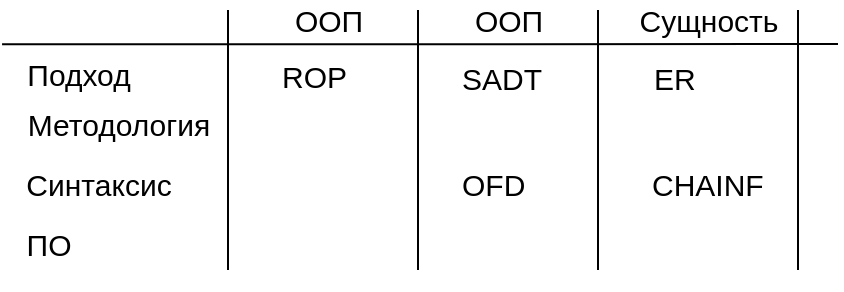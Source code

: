 <mxfile version="16.5.1" type="device"><diagram id="UQe1Q11k8eJiAj8bgKMy" name="Страница 1"><mxGraphModel dx="1038" dy="649" grid="1" gridSize="10" guides="1" tooltips="1" connect="1" arrows="1" fold="1" page="1" pageScale="1" pageWidth="827" pageHeight="1169" math="0" shadow="0"><root><mxCell id="0"/><mxCell id="1" parent="0"/><mxCell id="1XRjO0CYOXAUnPnGRaT1-10" value="&lt;font style=&quot;font-size: 15px&quot;&gt;Подход&lt;/font&gt;" style="text;html=1;align=center;verticalAlign=middle;resizable=0;points=[];autosize=1;strokeColor=none;fillColor=none;fontSize=35;" vertex="1" parent="1"><mxGeometry x="105" y="125" width="70" height="60" as="geometry"/></mxCell><mxCell id="1XRjO0CYOXAUnPnGRaT1-11" value="&lt;font style=&quot;font-size: 15px&quot;&gt;Методология&lt;/font&gt;" style="text;html=1;align=center;verticalAlign=middle;resizable=0;points=[];autosize=1;strokeColor=none;fillColor=none;fontSize=35;" vertex="1" parent="1"><mxGeometry x="105" y="150" width="110" height="60" as="geometry"/></mxCell><mxCell id="1XRjO0CYOXAUnPnGRaT1-12" value="&lt;font style=&quot;font-size: 15px&quot;&gt;Синтаксис&lt;/font&gt;" style="text;html=1;align=center;verticalAlign=middle;resizable=0;points=[];autosize=1;strokeColor=none;fillColor=none;fontSize=35;" vertex="1" parent="1"><mxGeometry x="105" y="180" width="90" height="60" as="geometry"/></mxCell><mxCell id="1XRjO0CYOXAUnPnGRaT1-13" value="&lt;font style=&quot;font-size: 15px&quot;&gt;ПО&lt;/font&gt;" style="text;html=1;align=center;verticalAlign=middle;resizable=0;points=[];autosize=1;strokeColor=none;fillColor=none;fontSize=35;" vertex="1" parent="1"><mxGeometry x="105" y="210" width="40" height="60" as="geometry"/></mxCell><mxCell id="1XRjO0CYOXAUnPnGRaT1-14" value="" style="endArrow=none;html=1;rounded=0;fontSize=15;" edge="1" parent="1"><mxGeometry width="50" height="50" relative="1" as="geometry"><mxPoint x="215" y="260" as="sourcePoint"/><mxPoint x="215" y="130" as="targetPoint"/></mxGeometry></mxCell><mxCell id="1XRjO0CYOXAUnPnGRaT1-15" value="" style="endArrow=none;html=1;rounded=0;fontSize=15;" edge="1" parent="1"><mxGeometry width="50" height="50" relative="1" as="geometry"><mxPoint x="310" y="260" as="sourcePoint"/><mxPoint x="310" y="130" as="targetPoint"/></mxGeometry></mxCell><mxCell id="1XRjO0CYOXAUnPnGRaT1-16" value="" style="endArrow=none;html=1;rounded=0;fontSize=15;" edge="1" parent="1"><mxGeometry width="50" height="50" relative="1" as="geometry"><mxPoint x="400" y="260" as="sourcePoint"/><mxPoint x="400" y="130" as="targetPoint"/></mxGeometry></mxCell><mxCell id="1XRjO0CYOXAUnPnGRaT1-17" value="" style="endArrow=none;html=1;rounded=0;fontSize=15;" edge="1" parent="1"><mxGeometry width="50" height="50" relative="1" as="geometry"><mxPoint x="500" y="260" as="sourcePoint"/><mxPoint x="500" y="130" as="targetPoint"/></mxGeometry></mxCell><mxCell id="1XRjO0CYOXAUnPnGRaT1-18" value="" style="endArrow=none;html=1;rounded=0;fontSize=15;exitX=-0.027;exitY=-0.047;exitDx=0;exitDy=0;exitPerimeter=0;" edge="1" parent="1" source="1XRjO0CYOXAUnPnGRaT1-11"><mxGeometry width="50" height="50" relative="1" as="geometry"><mxPoint x="390" y="350" as="sourcePoint"/><mxPoint x="520" y="147" as="targetPoint"/></mxGeometry></mxCell><mxCell id="1XRjO0CYOXAUnPnGRaT1-19" value="ООП" style="text;html=1;align=center;verticalAlign=middle;resizable=0;points=[];autosize=1;strokeColor=none;fillColor=none;fontSize=15;" vertex="1" parent="1"><mxGeometry x="240" y="125" width="50" height="20" as="geometry"/></mxCell><mxCell id="1XRjO0CYOXAUnPnGRaT1-20" value="ООП" style="text;html=1;align=center;verticalAlign=middle;resizable=0;points=[];autosize=1;strokeColor=none;fillColor=none;fontSize=15;" vertex="1" parent="1"><mxGeometry x="330" y="125" width="50" height="20" as="geometry"/></mxCell><mxCell id="1XRjO0CYOXAUnPnGRaT1-21" value="Сущность" style="text;html=1;align=center;verticalAlign=middle;resizable=0;points=[];autosize=1;strokeColor=none;fillColor=none;fontSize=15;" vertex="1" parent="1"><mxGeometry x="410" y="125" width="90" height="20" as="geometry"/></mxCell><mxCell id="1XRjO0CYOXAUnPnGRaT1-22" value="ROP" style="text;html=1;align=left;verticalAlign=middle;resizable=0;points=[];autosize=1;strokeColor=none;fillColor=none;fontSize=15;" vertex="1" parent="1"><mxGeometry x="240" y="153" width="50" height="20" as="geometry"/></mxCell><mxCell id="1XRjO0CYOXAUnPnGRaT1-28" value="SADT" style="text;html=1;align=left;verticalAlign=middle;resizable=0;points=[];autosize=1;strokeColor=none;fillColor=none;fontSize=15;" vertex="1" parent="1"><mxGeometry x="330" y="154" width="60" height="20" as="geometry"/></mxCell><mxCell id="1XRjO0CYOXAUnPnGRaT1-29" value="OFD" style="text;html=1;align=left;verticalAlign=middle;resizable=0;points=[];autosize=1;strokeColor=none;fillColor=none;fontSize=15;" vertex="1" parent="1"><mxGeometry x="330" y="207" width="50" height="20" as="geometry"/></mxCell><mxCell id="1XRjO0CYOXAUnPnGRaT1-32" value="ER" style="text;html=1;align=left;verticalAlign=middle;resizable=0;points=[];autosize=1;strokeColor=none;fillColor=none;fontSize=15;" vertex="1" parent="1"><mxGeometry x="426" y="154" width="40" height="20" as="geometry"/></mxCell><mxCell id="1XRjO0CYOXAUnPnGRaT1-33" value="CHAINF" style="text;html=1;align=left;verticalAlign=middle;resizable=0;points=[];autosize=1;strokeColor=none;fillColor=none;fontSize=15;" vertex="1" parent="1"><mxGeometry x="425" y="207" width="70" height="20" as="geometry"/></mxCell></root></mxGraphModel></diagram></mxfile>